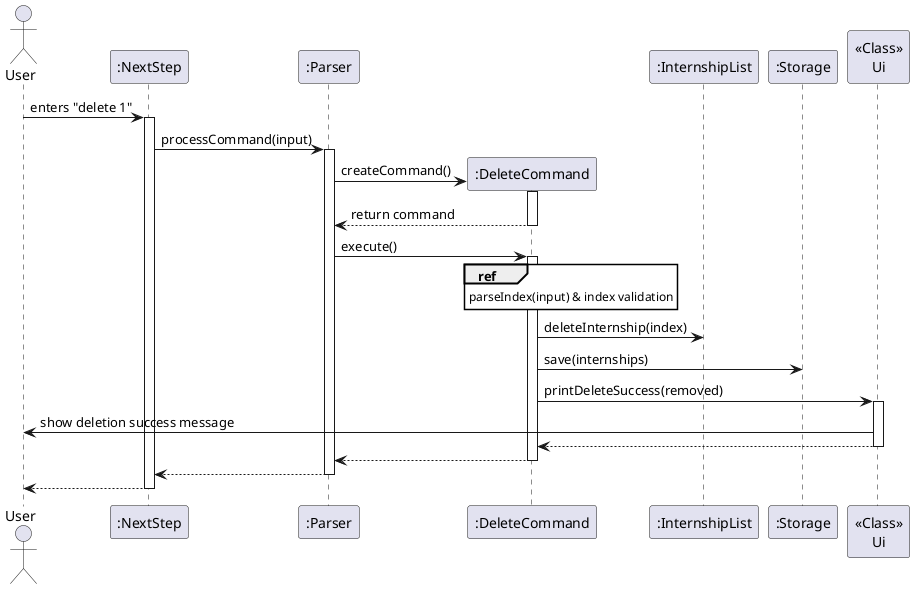 @startuml
actor User
participant ":NextStep" as NextStep
participant ":Parser" as Parser
participant ":DeleteCommand" as DeleteCommand
participant ":InternshipList" as InternshipList
participant ":Storage" as Storage
participant "<<Class>>\nUi" as Ui
skinparam sequenceReferenceBackgroundColor white

User -> NextStep : enters "delete 1"
activate NextStep

NextStep -> Parser : processCommand(input)
activate Parser

create DeleteCommand
Parser -> DeleteCommand : createCommand()
activate DeleteCommand
DeleteCommand --> Parser : return command
deactivate DeleteCommand

Parser -> DeleteCommand : execute()
activate DeleteCommand

ref over DeleteCommand
  parseIndex(input) & index validation
end ref

DeleteCommand -> InternshipList : deleteInternship(index)


DeleteCommand -> Storage : save(internships)

DeleteCommand -> Ui : printDeleteSuccess(removed)
activate Ui
Ui -> User : show deletion success message
Ui --> DeleteCommand
deactivate Ui

DeleteCommand --> Parser
deactivate DeleteCommand

Parser --> NextStep
deactivate Parser

NextStep --> User
deactivate NextStep
@enduml
